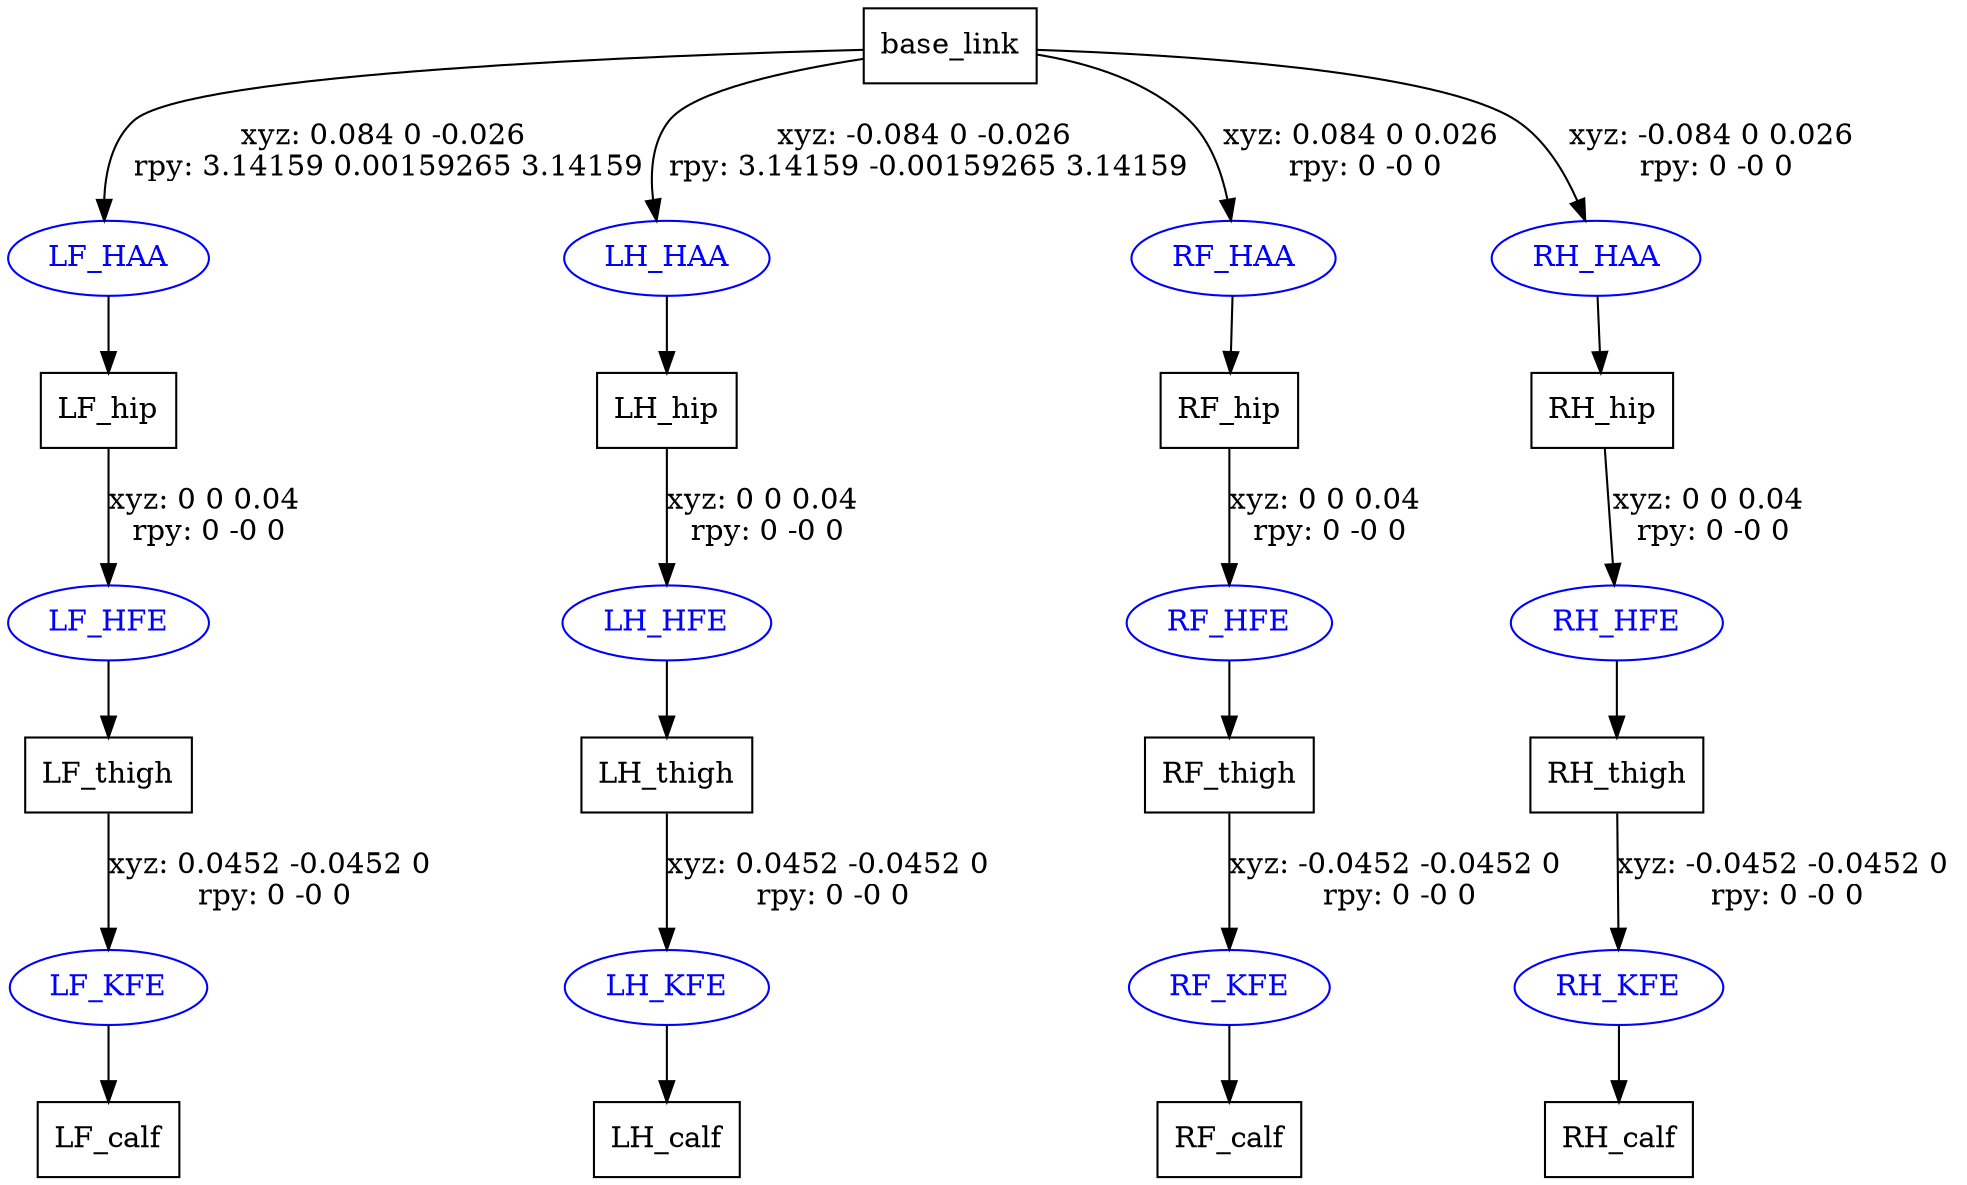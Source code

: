 digraph G {
node [shape=box];
"base_link" [label="base_link"];
"LF_hip" [label="LF_hip"];
"LF_thigh" [label="LF_thigh"];
"LF_calf" [label="LF_calf"];
"LH_hip" [label="LH_hip"];
"LH_thigh" [label="LH_thigh"];
"LH_calf" [label="LH_calf"];
"RF_hip" [label="RF_hip"];
"RF_thigh" [label="RF_thigh"];
"RF_calf" [label="RF_calf"];
"RH_hip" [label="RH_hip"];
"RH_thigh" [label="RH_thigh"];
"RH_calf" [label="RH_calf"];
node [shape=ellipse, color=blue, fontcolor=blue];
"base_link" -> "LF_HAA" [label="xyz: 0.084 0 -0.026 \nrpy: 3.14159 0.00159265 3.14159"]
"LF_HAA" -> "LF_hip"
"LF_hip" -> "LF_HFE" [label="xyz: 0 0 0.04 \nrpy: 0 -0 0"]
"LF_HFE" -> "LF_thigh"
"LF_thigh" -> "LF_KFE" [label="xyz: 0.0452 -0.0452 0 \nrpy: 0 -0 0"]
"LF_KFE" -> "LF_calf"
"base_link" -> "LH_HAA" [label="xyz: -0.084 0 -0.026 \nrpy: 3.14159 -0.00159265 3.14159"]
"LH_HAA" -> "LH_hip"
"LH_hip" -> "LH_HFE" [label="xyz: 0 0 0.04 \nrpy: 0 -0 0"]
"LH_HFE" -> "LH_thigh"
"LH_thigh" -> "LH_KFE" [label="xyz: 0.0452 -0.0452 0 \nrpy: 0 -0 0"]
"LH_KFE" -> "LH_calf"
"base_link" -> "RF_HAA" [label="xyz: 0.084 0 0.026 \nrpy: 0 -0 0"]
"RF_HAA" -> "RF_hip"
"RF_hip" -> "RF_HFE" [label="xyz: 0 0 0.04 \nrpy: 0 -0 0"]
"RF_HFE" -> "RF_thigh"
"RF_thigh" -> "RF_KFE" [label="xyz: -0.0452 -0.0452 0 \nrpy: 0 -0 0"]
"RF_KFE" -> "RF_calf"
"base_link" -> "RH_HAA" [label="xyz: -0.084 0 0.026 \nrpy: 0 -0 0"]
"RH_HAA" -> "RH_hip"
"RH_hip" -> "RH_HFE" [label="xyz: 0 0 0.04 \nrpy: 0 -0 0"]
"RH_HFE" -> "RH_thigh"
"RH_thigh" -> "RH_KFE" [label="xyz: -0.0452 -0.0452 0 \nrpy: 0 -0 0"]
"RH_KFE" -> "RH_calf"
}
